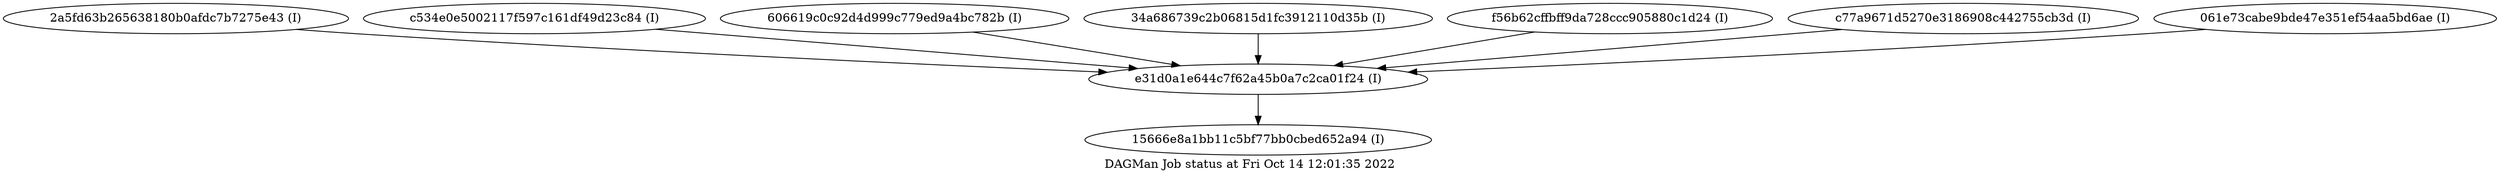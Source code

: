 digraph DAG {
    label="DAGMan Job status at Fri Oct 14 12:01:35 2022";

    "2a5fd63b265638180b0afdc7b7275e43" [shape=ellipse label="2a5fd63b265638180b0afdc7b7275e43 (I)"];
    "c534e0e5002117f597c161df49d23c84" [shape=ellipse label="c534e0e5002117f597c161df49d23c84 (I)"];
    "606619c0c92d4d999c779ed9a4bc782b" [shape=ellipse label="606619c0c92d4d999c779ed9a4bc782b (I)"];
    "34a686739c2b06815d1fc3912110d35b" [shape=ellipse label="34a686739c2b06815d1fc3912110d35b (I)"];
    "f56b62cffbff9da728ccc905880c1d24" [shape=ellipse label="f56b62cffbff9da728ccc905880c1d24 (I)"];
    "c77a9671d5270e3186908c442755cb3d" [shape=ellipse label="c77a9671d5270e3186908c442755cb3d (I)"];
    "061e73cabe9bde47e351ef54aa5bd6ae" [shape=ellipse label="061e73cabe9bde47e351ef54aa5bd6ae (I)"];
    "e31d0a1e644c7f62a45b0a7c2ca01f24" [shape=ellipse label="e31d0a1e644c7f62a45b0a7c2ca01f24 (I)"];
    "15666e8a1bb11c5bf77bb0cbed652a94" [shape=ellipse label="15666e8a1bb11c5bf77bb0cbed652a94 (I)"];

    "2a5fd63b265638180b0afdc7b7275e43" -> "e31d0a1e644c7f62a45b0a7c2ca01f24";
    "c534e0e5002117f597c161df49d23c84" -> "e31d0a1e644c7f62a45b0a7c2ca01f24";
    "606619c0c92d4d999c779ed9a4bc782b" -> "e31d0a1e644c7f62a45b0a7c2ca01f24";
    "34a686739c2b06815d1fc3912110d35b" -> "e31d0a1e644c7f62a45b0a7c2ca01f24";
    "f56b62cffbff9da728ccc905880c1d24" -> "e31d0a1e644c7f62a45b0a7c2ca01f24";
    "c77a9671d5270e3186908c442755cb3d" -> "e31d0a1e644c7f62a45b0a7c2ca01f24";
    "061e73cabe9bde47e351ef54aa5bd6ae" -> "e31d0a1e644c7f62a45b0a7c2ca01f24";
    "e31d0a1e644c7f62a45b0a7c2ca01f24" -> "15666e8a1bb11c5bf77bb0cbed652a94";
}
